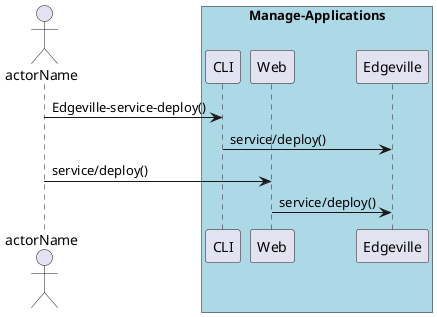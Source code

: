 @startuml
Actor "actorName" as A

box "Manage-Applications" #lightblue
participant CLI as CLI
participant Web as Web
participant "Edgeville" as S
A -> CLI : Edgeville-service-deploy()
CLI -> S : service/deploy()
A -> Web : service/deploy()
Web -> S : service/deploy()
end box

@enduml
